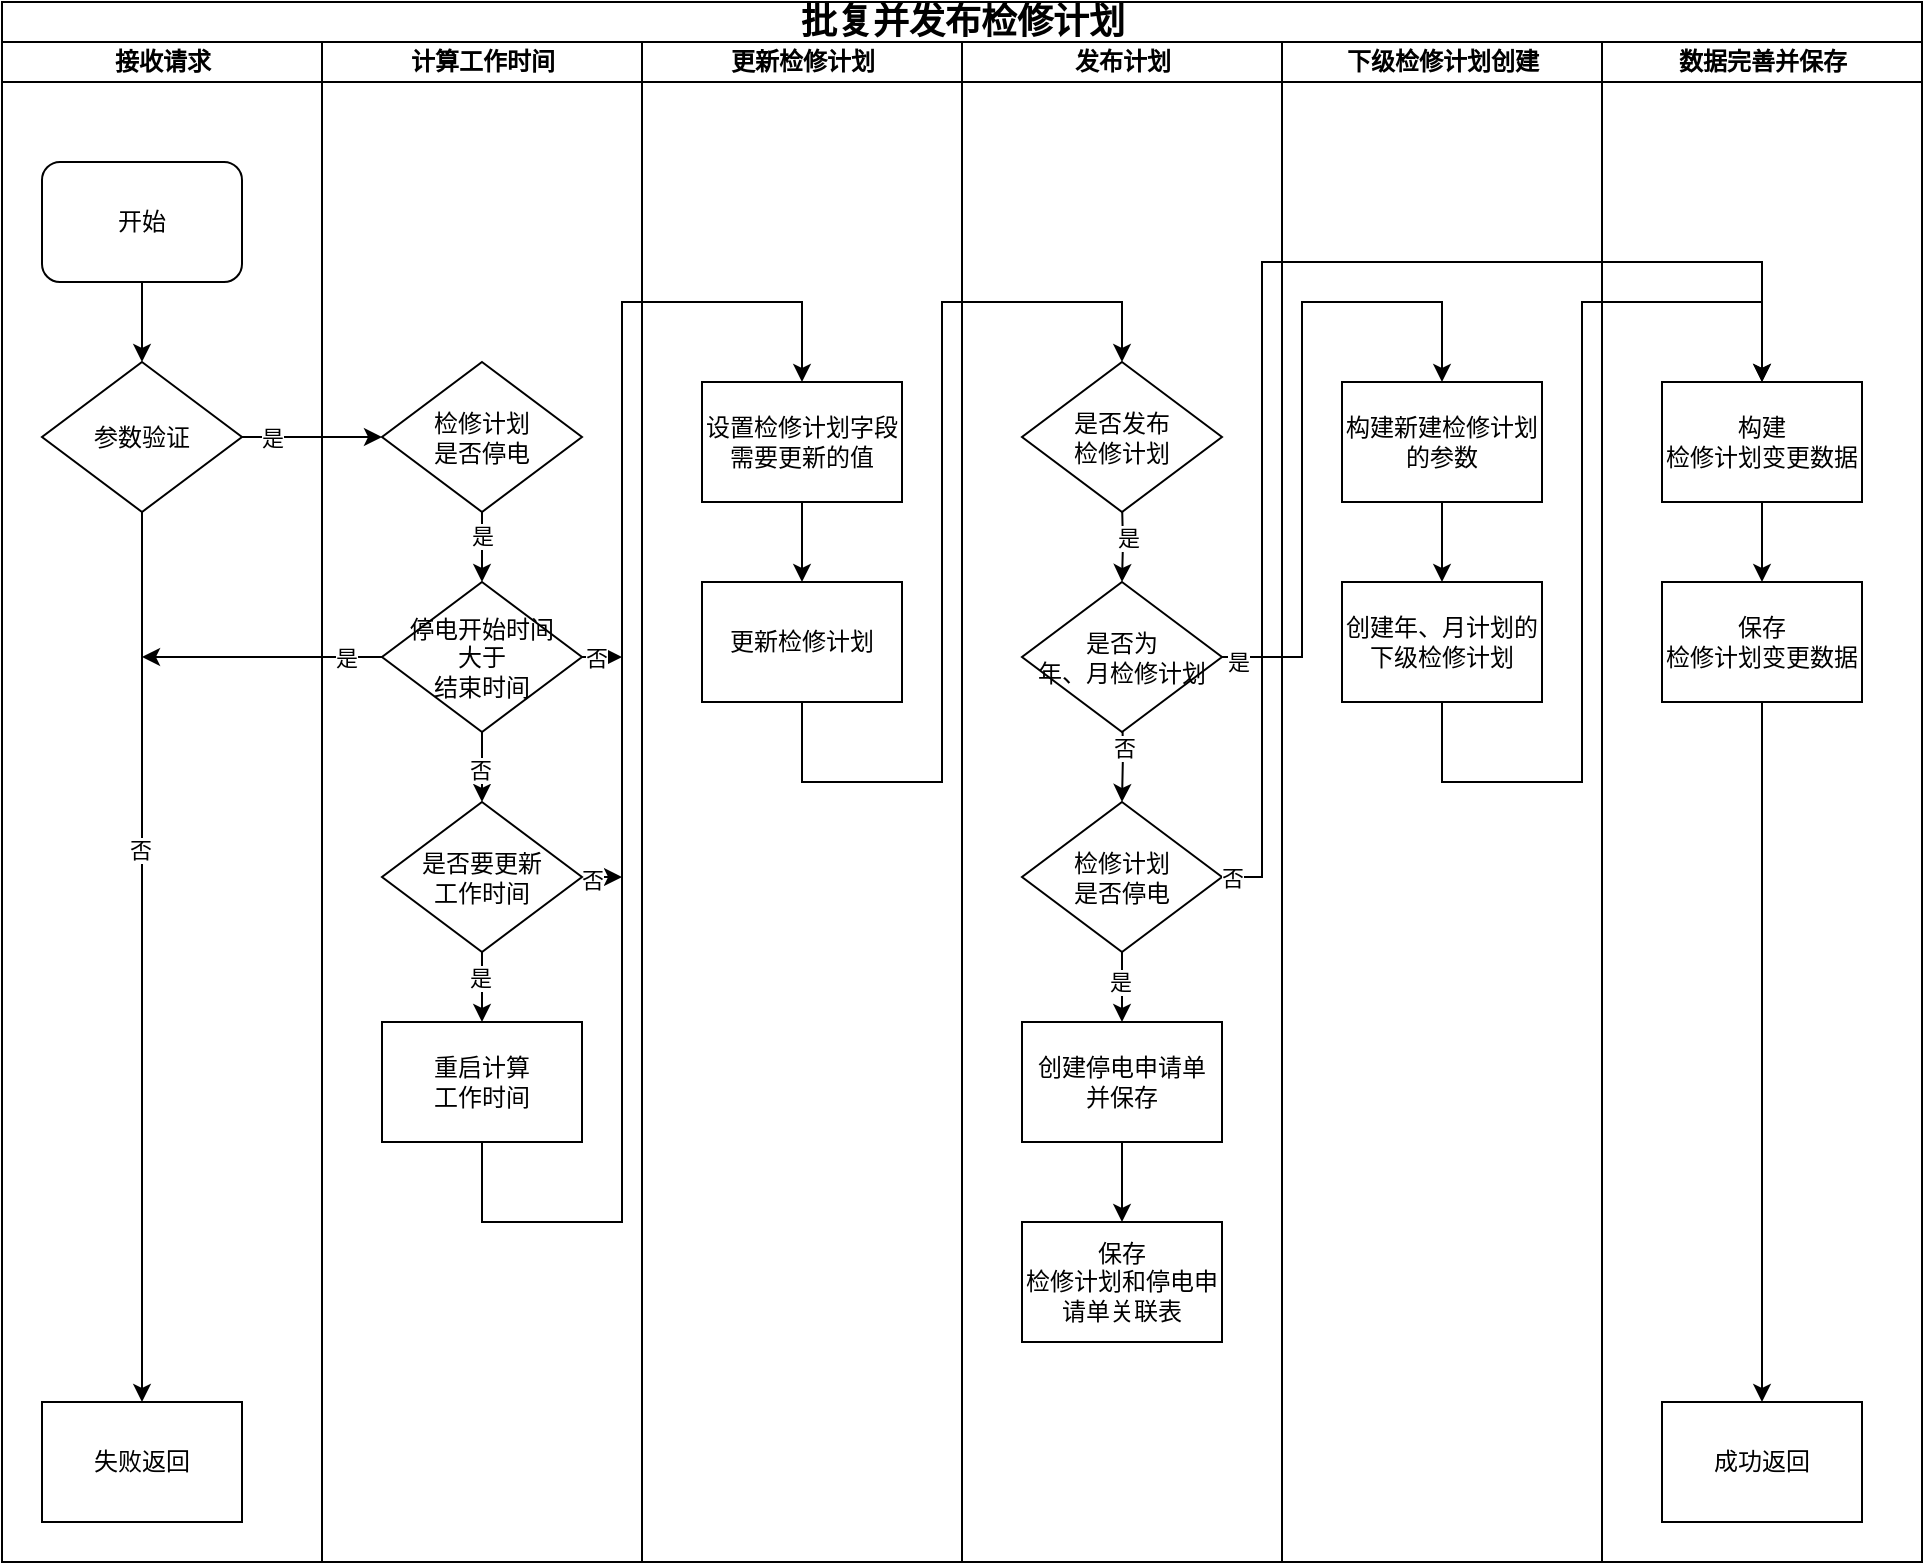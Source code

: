 <mxfile version="26.1.3">
  <diagram name="Page-1" id="74e2e168-ea6b-b213-b513-2b3c1d86103e">
    <mxGraphModel dx="1050" dy="557" grid="1" gridSize="10" guides="1" tooltips="1" connect="1" arrows="1" fold="1" page="1" pageScale="1" pageWidth="1100" pageHeight="850" background="none" math="0" shadow="0">
      <root>
        <mxCell id="0" />
        <mxCell id="1" parent="0" />
        <mxCell id="YSQlOUY1jOpPyFkPR3-t-69" value="&lt;font style=&quot;font-size: 18px;&quot;&gt;&lt;span style=&quot;background-color: transparent; color: light-dark(rgb(0, 0, 0), rgb(255, 255, 255));&quot;&gt;批复并发布&lt;/span&gt;检修计划&lt;/font&gt;" style="swimlane;html=1;childLayout=stackLayout;startSize=20;rounded=0;shadow=0;labelBackgroundColor=none;strokeWidth=1;fontFamily=Verdana;fontSize=8;align=center;" vertex="1" parent="1">
          <mxGeometry x="70" y="20" width="960" height="780" as="geometry" />
        </mxCell>
        <mxCell id="YSQlOUY1jOpPyFkPR3-t-70" value="接收请求" style="swimlane;html=1;startSize=20;" vertex="1" parent="YSQlOUY1jOpPyFkPR3-t-69">
          <mxGeometry y="20" width="160" height="760" as="geometry">
            <mxRectangle y="20" width="40" height="730" as="alternateBounds" />
          </mxGeometry>
        </mxCell>
        <mxCell id="YSQlOUY1jOpPyFkPR3-t-71" style="edgeStyle=orthogonalEdgeStyle;rounded=0;orthogonalLoop=1;jettySize=auto;html=1;exitX=0.5;exitY=1;exitDx=0;exitDy=0;entryX=0.5;entryY=0;entryDx=0;entryDy=0;" edge="1" parent="YSQlOUY1jOpPyFkPR3-t-70" source="YSQlOUY1jOpPyFkPR3-t-72" target="YSQlOUY1jOpPyFkPR3-t-73">
          <mxGeometry relative="1" as="geometry" />
        </mxCell>
        <mxCell id="YSQlOUY1jOpPyFkPR3-t-72" value="&lt;font style=&quot;font-size: 12px;&quot;&gt;开始&lt;/font&gt;" style="rounded=1;whiteSpace=wrap;html=1;shadow=0;labelBackgroundColor=none;strokeWidth=1;fontFamily=Verdana;fontSize=8;align=center;" vertex="1" parent="YSQlOUY1jOpPyFkPR3-t-70">
          <mxGeometry x="20" y="60" width="100" height="60" as="geometry" />
        </mxCell>
        <mxCell id="YSQlOUY1jOpPyFkPR3-t-73" value="&lt;font style=&quot;font-size: 12px;&quot;&gt;参数验证&lt;/font&gt;" style="rhombus;whiteSpace=wrap;html=1;rounded=0;shadow=0;labelBackgroundColor=none;strokeWidth=1;fontFamily=Verdana;fontSize=8;align=center;" vertex="1" parent="YSQlOUY1jOpPyFkPR3-t-70">
          <mxGeometry x="20" y="160" width="100" height="75" as="geometry" />
        </mxCell>
        <mxCell id="YSQlOUY1jOpPyFkPR3-t-74" style="edgeStyle=orthogonalEdgeStyle;rounded=0;orthogonalLoop=1;jettySize=auto;html=1;exitX=0.5;exitY=1;exitDx=0;exitDy=0;entryX=0.5;entryY=0;entryDx=0;entryDy=0;" edge="1" parent="YSQlOUY1jOpPyFkPR3-t-70" source="YSQlOUY1jOpPyFkPR3-t-73" target="YSQlOUY1jOpPyFkPR3-t-76">
          <mxGeometry relative="1" as="geometry">
            <mxPoint x="70" y="980" as="targetPoint" />
          </mxGeometry>
        </mxCell>
        <mxCell id="YSQlOUY1jOpPyFkPR3-t-75" value="否" style="edgeLabel;html=1;align=center;verticalAlign=middle;resizable=0;points=[];" vertex="1" connectable="0" parent="YSQlOUY1jOpPyFkPR3-t-74">
          <mxGeometry x="-0.24" y="-1" relative="1" as="geometry">
            <mxPoint as="offset" />
          </mxGeometry>
        </mxCell>
        <mxCell id="YSQlOUY1jOpPyFkPR3-t-76" value="&lt;span style=&quot;font-size: 12px;&quot;&gt;失败返回&lt;/span&gt;" style="whiteSpace=wrap;html=1;fontSize=8;fontFamily=Verdana;rounded=0;shadow=0;labelBackgroundColor=none;strokeWidth=1;" vertex="1" parent="YSQlOUY1jOpPyFkPR3-t-70">
          <mxGeometry x="20" y="680" width="100" height="60" as="geometry" />
        </mxCell>
        <mxCell id="YSQlOUY1jOpPyFkPR3-t-77" value="计算工作时间" style="swimlane;html=1;startSize=20;" vertex="1" parent="YSQlOUY1jOpPyFkPR3-t-69">
          <mxGeometry x="160" y="20" width="160" height="760" as="geometry" />
        </mxCell>
        <mxCell id="YSQlOUY1jOpPyFkPR3-t-78" style="edgeStyle=orthogonalEdgeStyle;rounded=0;orthogonalLoop=1;jettySize=auto;html=1;exitX=0.5;exitY=1;exitDx=0;exitDy=0;entryX=0.5;entryY=0;entryDx=0;entryDy=0;" edge="1" parent="YSQlOUY1jOpPyFkPR3-t-77">
          <mxGeometry relative="1" as="geometry">
            <mxPoint x="80" y="270" as="targetPoint" />
            <mxPoint x="80" y="227.5" as="sourcePoint" />
          </mxGeometry>
        </mxCell>
        <mxCell id="YSQlOUY1jOpPyFkPR3-t-137" value="是" style="edgeLabel;html=1;align=center;verticalAlign=middle;resizable=0;points=[];" vertex="1" connectable="0" parent="YSQlOUY1jOpPyFkPR3-t-78">
          <mxGeometry x="-0.092" y="4" relative="1" as="geometry">
            <mxPoint x="-4" as="offset" />
          </mxGeometry>
        </mxCell>
        <mxCell id="YSQlOUY1jOpPyFkPR3-t-136" value="&lt;font style=&quot;font-size: 12px;&quot;&gt;检修计划&lt;/font&gt;&lt;div&gt;&lt;font style=&quot;font-size: 12px;&quot;&gt;是否停电&lt;/font&gt;&lt;/div&gt;" style="rhombus;whiteSpace=wrap;html=1;rounded=0;shadow=0;labelBackgroundColor=none;strokeWidth=1;fontFamily=Verdana;fontSize=8;align=center;" vertex="1" parent="YSQlOUY1jOpPyFkPR3-t-77">
          <mxGeometry x="30" y="160" width="100" height="75" as="geometry" />
        </mxCell>
        <mxCell id="YSQlOUY1jOpPyFkPR3-t-139" style="edgeStyle=orthogonalEdgeStyle;rounded=0;orthogonalLoop=1;jettySize=auto;html=1;" edge="1" parent="YSQlOUY1jOpPyFkPR3-t-77" source="YSQlOUY1jOpPyFkPR3-t-138">
          <mxGeometry relative="1" as="geometry">
            <mxPoint x="-90" y="307.5" as="targetPoint" />
          </mxGeometry>
        </mxCell>
        <mxCell id="YSQlOUY1jOpPyFkPR3-t-140" value="是" style="edgeLabel;html=1;align=center;verticalAlign=middle;resizable=0;points=[];" vertex="1" connectable="0" parent="YSQlOUY1jOpPyFkPR3-t-139">
          <mxGeometry x="-0.696" relative="1" as="geometry">
            <mxPoint as="offset" />
          </mxGeometry>
        </mxCell>
        <mxCell id="YSQlOUY1jOpPyFkPR3-t-142" style="edgeStyle=orthogonalEdgeStyle;rounded=0;orthogonalLoop=1;jettySize=auto;html=1;exitX=0.5;exitY=1;exitDx=0;exitDy=0;entryX=0.5;entryY=0;entryDx=0;entryDy=0;" edge="1" parent="YSQlOUY1jOpPyFkPR3-t-77" source="YSQlOUY1jOpPyFkPR3-t-138" target="YSQlOUY1jOpPyFkPR3-t-141">
          <mxGeometry relative="1" as="geometry" />
        </mxCell>
        <mxCell id="YSQlOUY1jOpPyFkPR3-t-143" value="否" style="edgeLabel;html=1;align=center;verticalAlign=middle;resizable=0;points=[];" vertex="1" connectable="0" parent="YSQlOUY1jOpPyFkPR3-t-142">
          <mxGeometry x="0.057" y="-1" relative="1" as="geometry">
            <mxPoint as="offset" />
          </mxGeometry>
        </mxCell>
        <mxCell id="YSQlOUY1jOpPyFkPR3-t-147" style="edgeStyle=orthogonalEdgeStyle;rounded=0;orthogonalLoop=1;jettySize=auto;html=1;exitX=1;exitY=0.5;exitDx=0;exitDy=0;" edge="1" parent="YSQlOUY1jOpPyFkPR3-t-77" source="YSQlOUY1jOpPyFkPR3-t-138">
          <mxGeometry relative="1" as="geometry">
            <mxPoint x="150" y="307.667" as="targetPoint" />
          </mxGeometry>
        </mxCell>
        <mxCell id="YSQlOUY1jOpPyFkPR3-t-148" value="否" style="edgeLabel;html=1;align=center;verticalAlign=middle;resizable=0;points=[];" vertex="1" connectable="0" parent="YSQlOUY1jOpPyFkPR3-t-147">
          <mxGeometry x="-0.339" relative="1" as="geometry">
            <mxPoint as="offset" />
          </mxGeometry>
        </mxCell>
        <mxCell id="YSQlOUY1jOpPyFkPR3-t-138" value="&lt;span style=&quot;font-size: 12px;&quot;&gt;停电开始时间&lt;/span&gt;&lt;div&gt;&lt;span style=&quot;font-size: 12px;&quot;&gt;大于&lt;/span&gt;&lt;/div&gt;&lt;div&gt;&lt;span style=&quot;font-size: 12px;&quot;&gt;结束时间&lt;/span&gt;&lt;/div&gt;" style="rhombus;whiteSpace=wrap;html=1;rounded=0;shadow=0;labelBackgroundColor=none;strokeWidth=1;fontFamily=Verdana;fontSize=8;align=center;" vertex="1" parent="YSQlOUY1jOpPyFkPR3-t-77">
          <mxGeometry x="30" y="270" width="100" height="75" as="geometry" />
        </mxCell>
        <mxCell id="YSQlOUY1jOpPyFkPR3-t-145" style="edgeStyle=orthogonalEdgeStyle;rounded=0;orthogonalLoop=1;jettySize=auto;html=1;exitX=0.5;exitY=1;exitDx=0;exitDy=0;entryX=0.5;entryY=0;entryDx=0;entryDy=0;" edge="1" parent="YSQlOUY1jOpPyFkPR3-t-77" source="YSQlOUY1jOpPyFkPR3-t-141" target="YSQlOUY1jOpPyFkPR3-t-144">
          <mxGeometry relative="1" as="geometry" />
        </mxCell>
        <mxCell id="YSQlOUY1jOpPyFkPR3-t-146" value="是" style="edgeLabel;html=1;align=center;verticalAlign=middle;resizable=0;points=[];" vertex="1" connectable="0" parent="YSQlOUY1jOpPyFkPR3-t-145">
          <mxGeometry x="-0.276" y="-1" relative="1" as="geometry">
            <mxPoint as="offset" />
          </mxGeometry>
        </mxCell>
        <mxCell id="YSQlOUY1jOpPyFkPR3-t-149" style="edgeStyle=orthogonalEdgeStyle;rounded=0;orthogonalLoop=1;jettySize=auto;html=1;exitX=1;exitY=0.5;exitDx=0;exitDy=0;" edge="1" parent="YSQlOUY1jOpPyFkPR3-t-77" source="YSQlOUY1jOpPyFkPR3-t-141">
          <mxGeometry relative="1" as="geometry">
            <mxPoint x="150" y="417.667" as="targetPoint" />
          </mxGeometry>
        </mxCell>
        <mxCell id="YSQlOUY1jOpPyFkPR3-t-151" value="否" style="edgeLabel;html=1;align=center;verticalAlign=middle;resizable=0;points=[];" vertex="1" connectable="0" parent="YSQlOUY1jOpPyFkPR3-t-149">
          <mxGeometry x="-0.504" y="-1" relative="1" as="geometry">
            <mxPoint as="offset" />
          </mxGeometry>
        </mxCell>
        <mxCell id="YSQlOUY1jOpPyFkPR3-t-141" value="&lt;span style=&quot;font-size: 12px;&quot;&gt;是否要更新&lt;/span&gt;&lt;div&gt;&lt;span style=&quot;font-size: 12px;&quot;&gt;工作时间&lt;/span&gt;&lt;/div&gt;" style="rhombus;whiteSpace=wrap;html=1;rounded=0;shadow=0;labelBackgroundColor=none;strokeWidth=1;fontFamily=Verdana;fontSize=8;align=center;" vertex="1" parent="YSQlOUY1jOpPyFkPR3-t-77">
          <mxGeometry x="30" y="380" width="100" height="75" as="geometry" />
        </mxCell>
        <mxCell id="YSQlOUY1jOpPyFkPR3-t-144" value="&lt;span style=&quot;font-size: 12px;&quot;&gt;重启计算&lt;/span&gt;&lt;div&gt;&lt;span style=&quot;font-size: 12px;&quot;&gt;工作时间&lt;/span&gt;&lt;/div&gt;" style="whiteSpace=wrap;html=1;fontSize=8;fontFamily=Verdana;rounded=0;shadow=0;labelBackgroundColor=none;strokeWidth=1;" vertex="1" parent="YSQlOUY1jOpPyFkPR3-t-77">
          <mxGeometry x="30" y="490" width="100" height="60" as="geometry" />
        </mxCell>
        <mxCell id="YSQlOUY1jOpPyFkPR3-t-90" value="更新检修计划" style="swimlane;html=1;startSize=20;" vertex="1" parent="YSQlOUY1jOpPyFkPR3-t-69">
          <mxGeometry x="320" y="20" width="160" height="760" as="geometry" />
        </mxCell>
        <mxCell id="YSQlOUY1jOpPyFkPR3-t-92" value="&lt;span style=&quot;font-size: 12px;&quot;&gt;更新检修计划&lt;/span&gt;" style="whiteSpace=wrap;html=1;fontSize=8;fontFamily=Verdana;rounded=0;shadow=0;labelBackgroundColor=none;strokeWidth=1;" vertex="1" parent="YSQlOUY1jOpPyFkPR3-t-90">
          <mxGeometry x="30" y="270" width="100" height="60" as="geometry" />
        </mxCell>
        <mxCell id="YSQlOUY1jOpPyFkPR3-t-95" style="edgeStyle=orthogonalEdgeStyle;rounded=0;orthogonalLoop=1;jettySize=auto;html=1;exitX=0.5;exitY=1;exitDx=0;exitDy=0;" edge="1" parent="YSQlOUY1jOpPyFkPR3-t-90" source="YSQlOUY1jOpPyFkPR3-t-96" target="YSQlOUY1jOpPyFkPR3-t-92">
          <mxGeometry relative="1" as="geometry" />
        </mxCell>
        <mxCell id="YSQlOUY1jOpPyFkPR3-t-96" value="&lt;span style=&quot;font-size: 12px;&quot;&gt;设置检修计划字段需要更新的值&lt;/span&gt;" style="whiteSpace=wrap;html=1;fontSize=8;fontFamily=Verdana;rounded=0;shadow=0;labelBackgroundColor=none;strokeWidth=1;" vertex="1" parent="YSQlOUY1jOpPyFkPR3-t-90">
          <mxGeometry x="30" y="170" width="100" height="60" as="geometry" />
        </mxCell>
        <mxCell id="YSQlOUY1jOpPyFkPR3-t-107" value="发布计划" style="swimlane;html=1;startSize=20;" vertex="1" parent="YSQlOUY1jOpPyFkPR3-t-69">
          <mxGeometry x="480" y="20" width="160" height="760" as="geometry" />
        </mxCell>
        <mxCell id="YSQlOUY1jOpPyFkPR3-t-108" style="edgeStyle=orthogonalEdgeStyle;rounded=0;orthogonalLoop=1;jettySize=auto;html=1;exitX=0.5;exitY=1;exitDx=0;exitDy=0;entryX=0.5;entryY=0;entryDx=0;entryDy=0;" edge="1" parent="YSQlOUY1jOpPyFkPR3-t-107" target="YSQlOUY1jOpPyFkPR3-t-156">
          <mxGeometry relative="1" as="geometry">
            <mxPoint x="80" y="330" as="sourcePoint" />
            <mxPoint x="80" y="370" as="targetPoint" />
          </mxGeometry>
        </mxCell>
        <mxCell id="YSQlOUY1jOpPyFkPR3-t-158" value="否" style="edgeLabel;html=1;align=center;verticalAlign=middle;resizable=0;points=[];" vertex="1" connectable="0" parent="YSQlOUY1jOpPyFkPR3-t-108">
          <mxGeometry x="-0.089" relative="1" as="geometry">
            <mxPoint as="offset" />
          </mxGeometry>
        </mxCell>
        <mxCell id="YSQlOUY1jOpPyFkPR3-t-111" style="edgeStyle=orthogonalEdgeStyle;rounded=0;orthogonalLoop=1;jettySize=auto;html=1;exitX=0.5;exitY=1;exitDx=0;exitDy=0;" edge="1" parent="YSQlOUY1jOpPyFkPR3-t-107">
          <mxGeometry relative="1" as="geometry">
            <mxPoint x="80" y="230" as="sourcePoint" />
            <mxPoint x="80" y="270" as="targetPoint" />
          </mxGeometry>
        </mxCell>
        <mxCell id="YSQlOUY1jOpPyFkPR3-t-154" value="是" style="edgeLabel;html=1;align=center;verticalAlign=middle;resizable=0;points=[];" vertex="1" connectable="0" parent="YSQlOUY1jOpPyFkPR3-t-111">
          <mxGeometry x="-0.159" y="2" relative="1" as="geometry">
            <mxPoint as="offset" />
          </mxGeometry>
        </mxCell>
        <mxCell id="YSQlOUY1jOpPyFkPR3-t-153" value="&lt;span style=&quot;font-size: 12px;&quot;&gt;是否发布&lt;/span&gt;&lt;div&gt;&lt;span style=&quot;font-size: 12px;&quot;&gt;检修计划&lt;/span&gt;&lt;/div&gt;" style="rhombus;whiteSpace=wrap;html=1;rounded=0;shadow=0;labelBackgroundColor=none;strokeWidth=1;fontFamily=Verdana;fontSize=8;align=center;" vertex="1" parent="YSQlOUY1jOpPyFkPR3-t-107">
          <mxGeometry x="30" y="160" width="100" height="75" as="geometry" />
        </mxCell>
        <mxCell id="YSQlOUY1jOpPyFkPR3-t-155" value="&lt;span style=&quot;font-size: 12px;&quot;&gt;是否为&lt;/span&gt;&lt;div&gt;&lt;span style=&quot;font-size: 12px;&quot;&gt;年、月检修计划&lt;/span&gt;&lt;/div&gt;" style="rhombus;whiteSpace=wrap;html=1;rounded=0;shadow=0;labelBackgroundColor=none;strokeWidth=1;fontFamily=Verdana;fontSize=8;align=center;" vertex="1" parent="YSQlOUY1jOpPyFkPR3-t-107">
          <mxGeometry x="30" y="270" width="100" height="75" as="geometry" />
        </mxCell>
        <mxCell id="YSQlOUY1jOpPyFkPR3-t-160" style="edgeStyle=orthogonalEdgeStyle;rounded=0;orthogonalLoop=1;jettySize=auto;html=1;exitX=0.5;exitY=1;exitDx=0;exitDy=0;entryX=0.5;entryY=0;entryDx=0;entryDy=0;" edge="1" parent="YSQlOUY1jOpPyFkPR3-t-107" source="YSQlOUY1jOpPyFkPR3-t-156" target="YSQlOUY1jOpPyFkPR3-t-159">
          <mxGeometry relative="1" as="geometry" />
        </mxCell>
        <mxCell id="YSQlOUY1jOpPyFkPR3-t-165" value="是" style="edgeLabel;html=1;align=center;verticalAlign=middle;resizable=0;points=[];" vertex="1" connectable="0" parent="YSQlOUY1jOpPyFkPR3-t-160">
          <mxGeometry x="-0.143" y="-1" relative="1" as="geometry">
            <mxPoint as="offset" />
          </mxGeometry>
        </mxCell>
        <mxCell id="YSQlOUY1jOpPyFkPR3-t-156" value="&lt;span style=&quot;font-size: 12px;&quot;&gt;检修计划&lt;/span&gt;&lt;div&gt;&lt;span style=&quot;font-size: 12px;&quot;&gt;是否&lt;/span&gt;&lt;span style=&quot;font-size: 12px; background-color: transparent; color: light-dark(rgb(0, 0, 0), rgb(255, 255, 255));&quot;&gt;停电&lt;/span&gt;&lt;/div&gt;" style="rhombus;whiteSpace=wrap;html=1;rounded=0;shadow=0;labelBackgroundColor=none;strokeWidth=1;fontFamily=Verdana;fontSize=8;align=center;" vertex="1" parent="YSQlOUY1jOpPyFkPR3-t-107">
          <mxGeometry x="30" y="380" width="100" height="75" as="geometry" />
        </mxCell>
        <mxCell id="YSQlOUY1jOpPyFkPR3-t-162" style="edgeStyle=orthogonalEdgeStyle;rounded=0;orthogonalLoop=1;jettySize=auto;html=1;exitX=0.5;exitY=1;exitDx=0;exitDy=0;" edge="1" parent="YSQlOUY1jOpPyFkPR3-t-107" source="YSQlOUY1jOpPyFkPR3-t-159" target="YSQlOUY1jOpPyFkPR3-t-161">
          <mxGeometry relative="1" as="geometry" />
        </mxCell>
        <mxCell id="YSQlOUY1jOpPyFkPR3-t-159" value="&lt;span style=&quot;font-size: 12px;&quot;&gt;创建停电申请单&lt;/span&gt;&lt;div&gt;&lt;span style=&quot;font-size: 12px;&quot;&gt;并保存&lt;/span&gt;&lt;/div&gt;" style="whiteSpace=wrap;html=1;fontSize=8;fontFamily=Verdana;rounded=0;shadow=0;labelBackgroundColor=none;strokeWidth=1;" vertex="1" parent="YSQlOUY1jOpPyFkPR3-t-107">
          <mxGeometry x="30" y="490" width="100" height="60" as="geometry" />
        </mxCell>
        <mxCell id="YSQlOUY1jOpPyFkPR3-t-161" value="&lt;span style=&quot;font-size: 12px;&quot;&gt;保存&lt;/span&gt;&lt;div&gt;&lt;span style=&quot;font-size: 12px;&quot;&gt;检修计划和停电申请单关联表&lt;/span&gt;&lt;/div&gt;" style="whiteSpace=wrap;html=1;fontSize=8;fontFamily=Verdana;rounded=0;shadow=0;labelBackgroundColor=none;strokeWidth=1;" vertex="1" parent="YSQlOUY1jOpPyFkPR3-t-107">
          <mxGeometry x="30" y="590" width="100" height="60" as="geometry" />
        </mxCell>
        <mxCell id="YSQlOUY1jOpPyFkPR3-t-113" value="下级检修计划创建" style="swimlane;html=1;startSize=20;" vertex="1" parent="YSQlOUY1jOpPyFkPR3-t-69">
          <mxGeometry x="640" y="20" width="160" height="760" as="geometry" />
        </mxCell>
        <mxCell id="YSQlOUY1jOpPyFkPR3-t-114" style="edgeStyle=orthogonalEdgeStyle;rounded=0;orthogonalLoop=1;jettySize=auto;html=1;exitX=0.5;exitY=1;exitDx=0;exitDy=0;entryX=0.5;entryY=0;entryDx=0;entryDy=0;" edge="1" parent="YSQlOUY1jOpPyFkPR3-t-113" source="YSQlOUY1jOpPyFkPR3-t-115" target="YSQlOUY1jOpPyFkPR3-t-117">
          <mxGeometry relative="1" as="geometry" />
        </mxCell>
        <mxCell id="YSQlOUY1jOpPyFkPR3-t-115" value="&lt;span style=&quot;font-size: 12px;&quot;&gt;构建新建检修计划的参数&lt;/span&gt;" style="whiteSpace=wrap;html=1;fontSize=8;fontFamily=Verdana;rounded=0;shadow=0;labelBackgroundColor=none;strokeWidth=1;" vertex="1" parent="YSQlOUY1jOpPyFkPR3-t-113">
          <mxGeometry x="30" y="170" width="100" height="60" as="geometry" />
        </mxCell>
        <mxCell id="YSQlOUY1jOpPyFkPR3-t-117" value="&lt;span style=&quot;font-size: 12px;&quot;&gt;创建年、月计划的下级检修计划&lt;/span&gt;" style="whiteSpace=wrap;html=1;fontSize=8;fontFamily=Verdana;rounded=0;shadow=0;labelBackgroundColor=none;strokeWidth=1;" vertex="1" parent="YSQlOUY1jOpPyFkPR3-t-113">
          <mxGeometry x="30" y="270" width="100" height="60" as="geometry" />
        </mxCell>
        <mxCell id="YSQlOUY1jOpPyFkPR3-t-121" value="" style="edgeStyle=orthogonalEdgeStyle;rounded=0;orthogonalLoop=1;jettySize=auto;html=1;" edge="1" parent="YSQlOUY1jOpPyFkPR3-t-69" source="YSQlOUY1jOpPyFkPR3-t-73">
          <mxGeometry relative="1" as="geometry">
            <mxPoint x="190" y="217.5" as="targetPoint" />
          </mxGeometry>
        </mxCell>
        <mxCell id="YSQlOUY1jOpPyFkPR3-t-122" value="是" style="edgeLabel;html=1;align=center;verticalAlign=middle;resizable=0;points=[];" vertex="1" connectable="0" parent="YSQlOUY1jOpPyFkPR3-t-121">
          <mxGeometry x="-0.577" relative="1" as="geometry">
            <mxPoint as="offset" />
          </mxGeometry>
        </mxCell>
        <mxCell id="YSQlOUY1jOpPyFkPR3-t-123" value="数据完善并保存" style="swimlane;html=1;startSize=20;" vertex="1" parent="YSQlOUY1jOpPyFkPR3-t-69">
          <mxGeometry x="800" y="20" width="160" height="760" as="geometry" />
        </mxCell>
        <mxCell id="YSQlOUY1jOpPyFkPR3-t-124" style="edgeStyle=orthogonalEdgeStyle;rounded=0;orthogonalLoop=1;jettySize=auto;html=1;exitX=0.5;exitY=1;exitDx=0;exitDy=0;entryX=0.5;entryY=0;entryDx=0;entryDy=0;" edge="1" parent="YSQlOUY1jOpPyFkPR3-t-123" source="YSQlOUY1jOpPyFkPR3-t-125" target="YSQlOUY1jOpPyFkPR3-t-127">
          <mxGeometry relative="1" as="geometry" />
        </mxCell>
        <mxCell id="YSQlOUY1jOpPyFkPR3-t-125" value="&lt;div&gt;&lt;span style=&quot;font-size: 12px;&quot;&gt;构建&lt;/span&gt;&lt;/div&gt;&lt;div&gt;&lt;span style=&quot;font-size: 12px;&quot;&gt;检修计划变更数据&lt;/span&gt;&lt;/div&gt;" style="whiteSpace=wrap;html=1;fontSize=8;fontFamily=Verdana;rounded=0;shadow=0;labelBackgroundColor=none;strokeWidth=1;" vertex="1" parent="YSQlOUY1jOpPyFkPR3-t-123">
          <mxGeometry x="30" y="170" width="100" height="60" as="geometry" />
        </mxCell>
        <mxCell id="YSQlOUY1jOpPyFkPR3-t-127" value="&lt;span style=&quot;font-size: 12px;&quot;&gt;保存&lt;/span&gt;&lt;div&gt;&lt;span style=&quot;font-size: 12px;&quot;&gt;检修计划变更数据&lt;/span&gt;&lt;/div&gt;" style="whiteSpace=wrap;html=1;fontSize=8;fontFamily=Verdana;rounded=0;shadow=0;labelBackgroundColor=none;strokeWidth=1;" vertex="1" parent="YSQlOUY1jOpPyFkPR3-t-123">
          <mxGeometry x="30" y="270" width="100" height="60" as="geometry" />
        </mxCell>
        <mxCell id="YSQlOUY1jOpPyFkPR3-t-129" style="edgeStyle=orthogonalEdgeStyle;rounded=0;orthogonalLoop=1;jettySize=auto;html=1;exitX=0.5;exitY=1;exitDx=0;exitDy=0;entryX=0.5;entryY=0;entryDx=0;entryDy=0;" edge="1" parent="YSQlOUY1jOpPyFkPR3-t-123" source="YSQlOUY1jOpPyFkPR3-t-127" target="YSQlOUY1jOpPyFkPR3-t-130">
          <mxGeometry relative="1" as="geometry">
            <mxPoint x="80" y="800" as="targetPoint" />
            <mxPoint x="80" y="420" as="sourcePoint" />
          </mxGeometry>
        </mxCell>
        <mxCell id="YSQlOUY1jOpPyFkPR3-t-130" value="&lt;span style=&quot;font-size: 12px;&quot;&gt;成功返回&lt;/span&gt;" style="whiteSpace=wrap;html=1;fontSize=8;fontFamily=Verdana;rounded=0;shadow=0;labelBackgroundColor=none;strokeWidth=1;" vertex="1" parent="YSQlOUY1jOpPyFkPR3-t-123">
          <mxGeometry x="30" y="680" width="100" height="60" as="geometry" />
        </mxCell>
        <mxCell id="YSQlOUY1jOpPyFkPR3-t-132" style="edgeStyle=orthogonalEdgeStyle;rounded=0;orthogonalLoop=1;jettySize=auto;html=1;exitX=0.5;exitY=1;exitDx=0;exitDy=0;entryX=0.5;entryY=0;entryDx=0;entryDy=0;" edge="1" parent="YSQlOUY1jOpPyFkPR3-t-69" source="YSQlOUY1jOpPyFkPR3-t-144" target="YSQlOUY1jOpPyFkPR3-t-96">
          <mxGeometry relative="1" as="geometry">
            <mxPoint x="400" y="260" as="targetPoint" />
            <Array as="points">
              <mxPoint x="240" y="610" />
              <mxPoint x="310" y="610" />
              <mxPoint x="310" y="150" />
              <mxPoint x="400" y="150" />
            </Array>
            <mxPoint x="240" y="585" as="sourcePoint" />
          </mxGeometry>
        </mxCell>
        <mxCell id="YSQlOUY1jOpPyFkPR3-t-134" style="edgeStyle=orthogonalEdgeStyle;rounded=0;orthogonalLoop=1;jettySize=auto;html=1;exitX=0.5;exitY=1;exitDx=0;exitDy=0;" edge="1" parent="YSQlOUY1jOpPyFkPR3-t-69" source="YSQlOUY1jOpPyFkPR3-t-92">
          <mxGeometry relative="1" as="geometry">
            <mxPoint x="400" y="450" as="sourcePoint" />
            <Array as="points">
              <mxPoint x="400" y="390" />
              <mxPoint x="470" y="390" />
              <mxPoint x="470" y="150" />
              <mxPoint x="560" y="150" />
            </Array>
            <mxPoint x="560" y="180" as="targetPoint" />
          </mxGeometry>
        </mxCell>
        <mxCell id="YSQlOUY1jOpPyFkPR3-t-135" style="edgeStyle=orthogonalEdgeStyle;rounded=0;orthogonalLoop=1;jettySize=auto;html=1;exitX=0.5;exitY=1;exitDx=0;exitDy=0;entryX=0.5;entryY=0;entryDx=0;entryDy=0;" edge="1" parent="YSQlOUY1jOpPyFkPR3-t-69" source="YSQlOUY1jOpPyFkPR3-t-117" target="YSQlOUY1jOpPyFkPR3-t-125">
          <mxGeometry relative="1" as="geometry">
            <Array as="points">
              <mxPoint x="720" y="390" />
              <mxPoint x="790" y="390" />
              <mxPoint x="790" y="150" />
              <mxPoint x="880" y="150" />
            </Array>
            <mxPoint x="720" y="540" as="sourcePoint" />
          </mxGeometry>
        </mxCell>
        <mxCell id="YSQlOUY1jOpPyFkPR3-t-163" style="edgeStyle=orthogonalEdgeStyle;rounded=0;orthogonalLoop=1;jettySize=auto;html=1;exitX=1;exitY=0.5;exitDx=0;exitDy=0;entryX=0.5;entryY=0;entryDx=0;entryDy=0;" edge="1" parent="YSQlOUY1jOpPyFkPR3-t-69" source="YSQlOUY1jOpPyFkPR3-t-155" target="YSQlOUY1jOpPyFkPR3-t-115">
          <mxGeometry relative="1" as="geometry">
            <Array as="points">
              <mxPoint x="650" y="328" />
              <mxPoint x="650" y="150" />
              <mxPoint x="720" y="150" />
            </Array>
          </mxGeometry>
        </mxCell>
        <mxCell id="YSQlOUY1jOpPyFkPR3-t-164" value="是" style="edgeLabel;html=1;align=center;verticalAlign=middle;resizable=0;points=[];" vertex="1" connectable="0" parent="YSQlOUY1jOpPyFkPR3-t-163">
          <mxGeometry x="-0.95" y="-1" relative="1" as="geometry">
            <mxPoint y="1" as="offset" />
          </mxGeometry>
        </mxCell>
        <mxCell id="YSQlOUY1jOpPyFkPR3-t-166" style="edgeStyle=orthogonalEdgeStyle;rounded=0;orthogonalLoop=1;jettySize=auto;html=1;exitX=1;exitY=0.5;exitDx=0;exitDy=0;entryX=0.5;entryY=0;entryDx=0;entryDy=0;" edge="1" parent="YSQlOUY1jOpPyFkPR3-t-69" source="YSQlOUY1jOpPyFkPR3-t-156" target="YSQlOUY1jOpPyFkPR3-t-125">
          <mxGeometry relative="1" as="geometry">
            <Array as="points">
              <mxPoint x="630" y="438" />
              <mxPoint x="630" y="130" />
              <mxPoint x="880" y="130" />
            </Array>
          </mxGeometry>
        </mxCell>
        <mxCell id="YSQlOUY1jOpPyFkPR3-t-167" value="否" style="edgeLabel;html=1;align=center;verticalAlign=middle;resizable=0;points=[];" vertex="1" connectable="0" parent="YSQlOUY1jOpPyFkPR3-t-166">
          <mxGeometry x="-0.984" y="1" relative="1" as="geometry">
            <mxPoint y="1" as="offset" />
          </mxGeometry>
        </mxCell>
      </root>
    </mxGraphModel>
  </diagram>
</mxfile>
